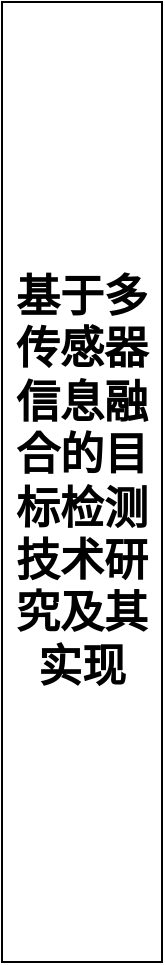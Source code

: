 <mxfile version="21.0.2" type="github">
  <diagram name="第 1 页" id="VmpQbS0TNOfo7tVurgaO">
    <mxGraphModel dx="794" dy="1131" grid="1" gridSize="10" guides="1" tooltips="1" connect="1" arrows="1" fold="1" page="1" pageScale="1" pageWidth="827" pageHeight="1169" math="0" shadow="0">
      <root>
        <mxCell id="0" />
        <mxCell id="1" parent="0" />
        <mxCell id="w2Uy9EOLXkZfyj5hAXzs-1" value="&lt;p class=&quot;MsoNormal&quot;&gt;&lt;b style=&quot;font-size: 22px;&quot;&gt;&lt;font style=&quot;font-size: 22px;&quot;&gt;基于多&lt;br&gt;传感器信息融合的目标检测技术研究及其实现&lt;/font&gt;&lt;/b&gt;&lt;/p&gt;" style="rounded=0;whiteSpace=wrap;html=1;" vertex="1" parent="1">
          <mxGeometry x="70" y="345" width="80" height="480" as="geometry" />
        </mxCell>
      </root>
    </mxGraphModel>
  </diagram>
</mxfile>
